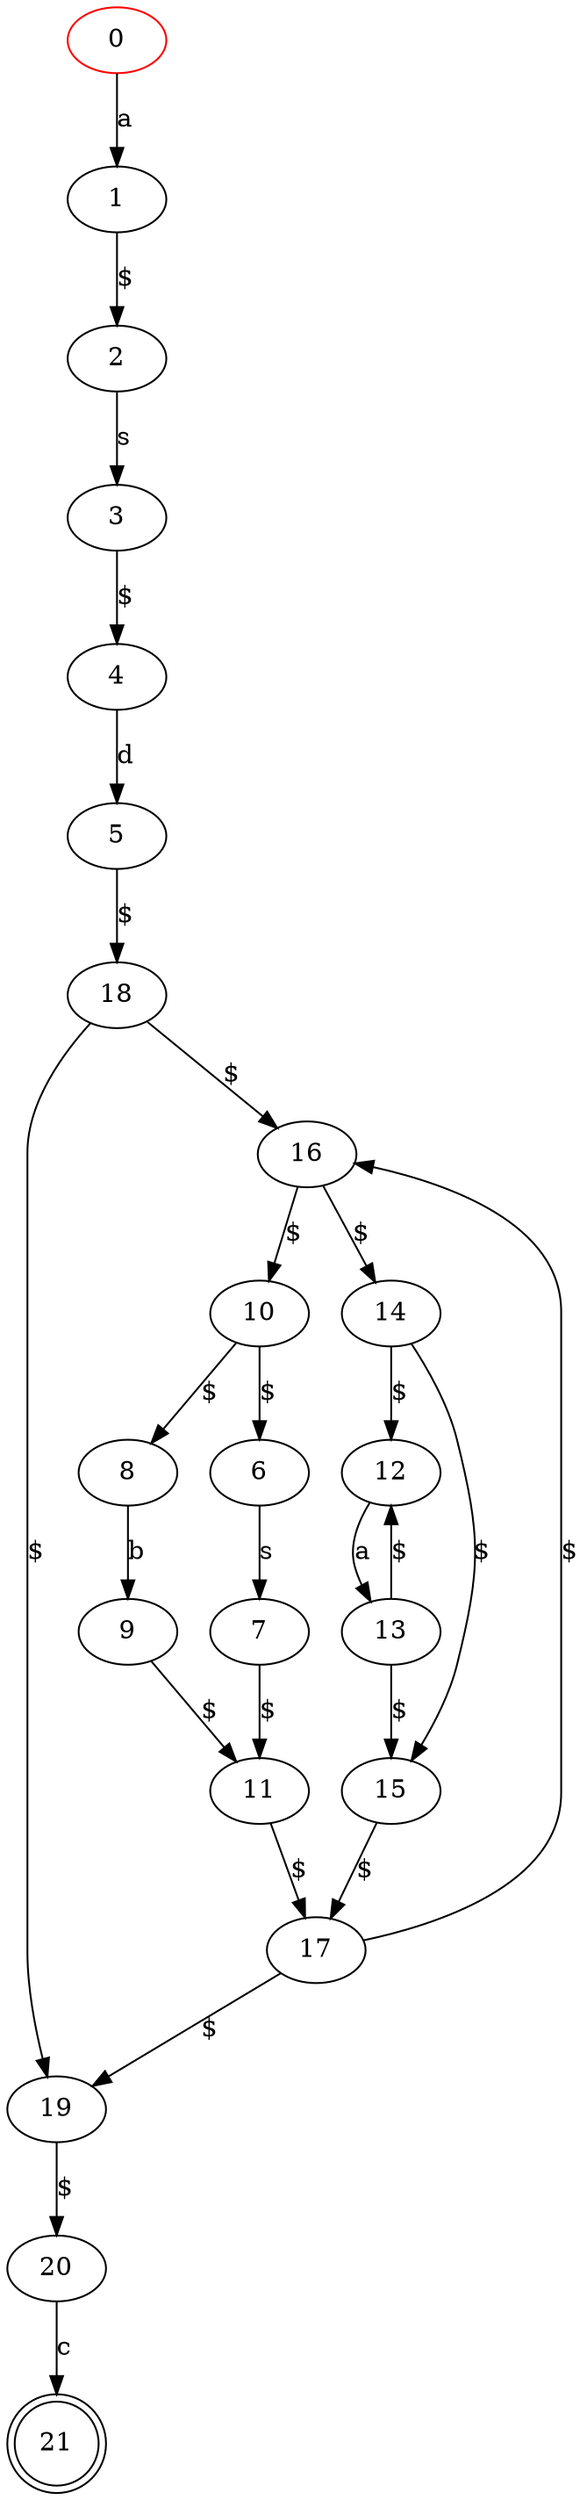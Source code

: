 // graph_fa
digraph {
	0 -> 1 [label=a]
	1 -> 2 [label="$"]
	2 -> 3 [label=s]
	3 -> 4 [label="$"]
	4 -> 5 [label=d]
	5 -> 18 [label="$"]
	18 -> 19 [label="$"]
	18 -> 16 [label="$"]
	16 -> 10 [label="$"]
	16 -> 14 [label="$"]
	14 -> 12 [label="$"]
	14 -> 15 [label="$"]
	12 -> 13 [label=a]
	13 -> 12 [label="$"]
	13 -> 15 [label="$"]
	15 -> 17 [label="$"]
	17 -> 19 [label="$"]
	17 -> 16 [label="$"]
	19 -> 20 [label="$"]
	20 -> 21 [label=c]
	10 -> 8 [label="$"]
	10 -> 6 [label="$"]
	8 -> 9 [label=b]
	9 -> 11 [label="$"]
	11 -> 17 [label="$"]
	6 -> 7 [label=s]
	7 -> 11 [label="$"]
	0 [color=red]
	21 [shape=doublecircle]
}
